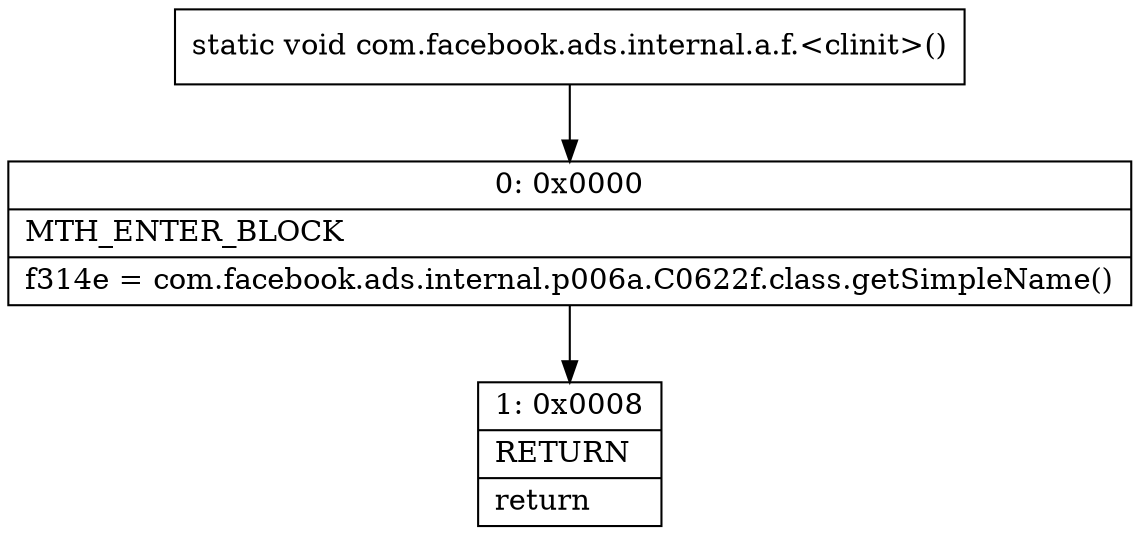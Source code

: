digraph "CFG forcom.facebook.ads.internal.a.f.\<clinit\>()V" {
Node_0 [shape=record,label="{0\:\ 0x0000|MTH_ENTER_BLOCK\l|f314e = com.facebook.ads.internal.p006a.C0622f.class.getSimpleName()\l}"];
Node_1 [shape=record,label="{1\:\ 0x0008|RETURN\l|return\l}"];
MethodNode[shape=record,label="{static void com.facebook.ads.internal.a.f.\<clinit\>() }"];
MethodNode -> Node_0;
Node_0 -> Node_1;
}

